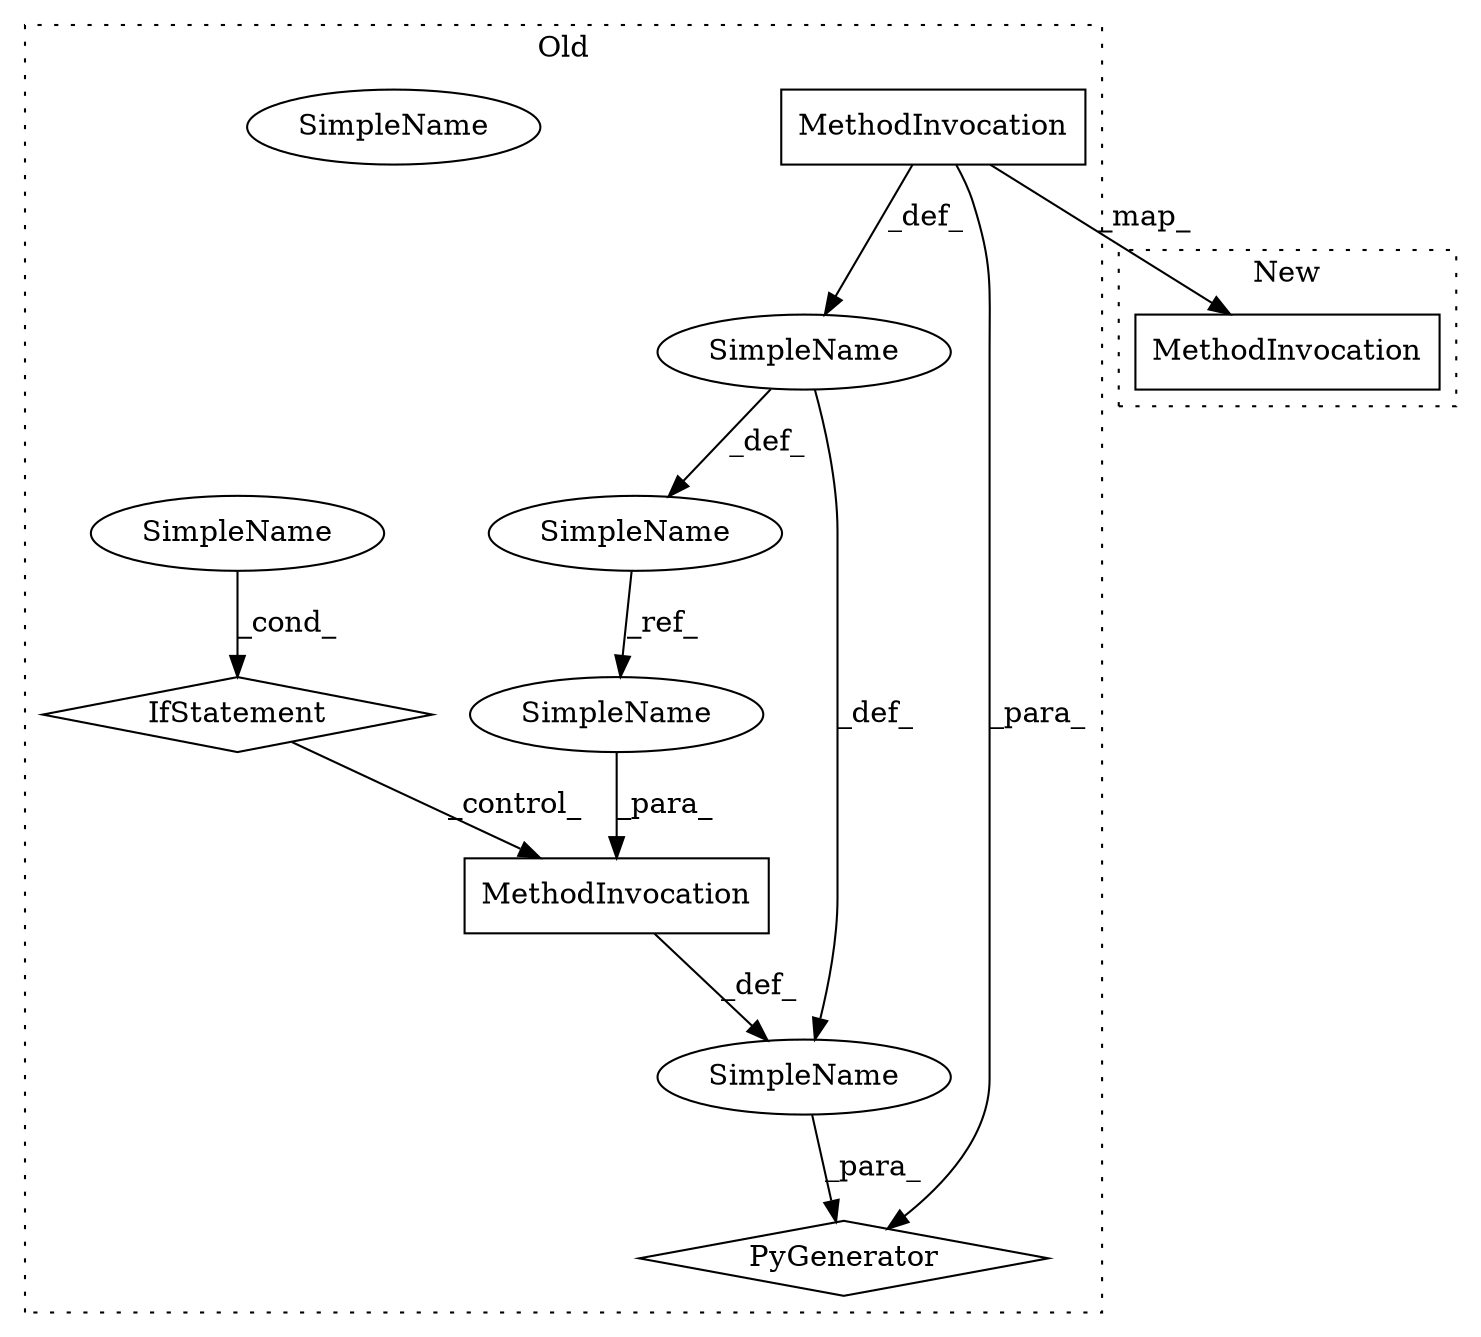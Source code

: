 digraph G {
subgraph cluster0 {
1 [label="IfStatement" a="25" s="13987" l="35" shape="diamond"];
3 [label="MethodInvocation" a="32" s="13994,14012" l="6,1" shape="box"];
4 [label="MethodInvocation" a="32" s="13902,13910" l="7,1" shape="box"];
5 [label="SimpleName" a="42" s="14017" l="5" shape="ellipse"];
6 [label="SimpleName" a="42" s="" l="" shape="ellipse"];
7 [label="SimpleName" a="42" s="13909" l="1" shape="ellipse"];
8 [label="SimpleName" a="42" s="13990" l="1" shape="ellipse"];
9 [label="SimpleName" a="42" s="14017" l="5" shape="ellipse"];
10 [label="SimpleName" a="42" s="" l="" shape="ellipse"];
11 [label="PyGenerator" a="107" s="13902" l="126" shape="diamond"];
label = "Old";
style="dotted";
}
subgraph cluster1 {
2 [label="MethodInvocation" a="32" s="13770,13789" l="7,1" shape="box"];
label = "New";
style="dotted";
}
1 -> 4 [label="_control_"];
3 -> 2 [label="_map_"];
3 -> 10 [label="_def_"];
3 -> 11 [label="_para_"];
4 -> 6 [label="_def_"];
6 -> 11 [label="_para_"];
7 -> 4 [label="_para_"];
8 -> 7 [label="_ref_"];
9 -> 1 [label="_cond_"];
10 -> 6 [label="_def_"];
10 -> 8 [label="_def_"];
}